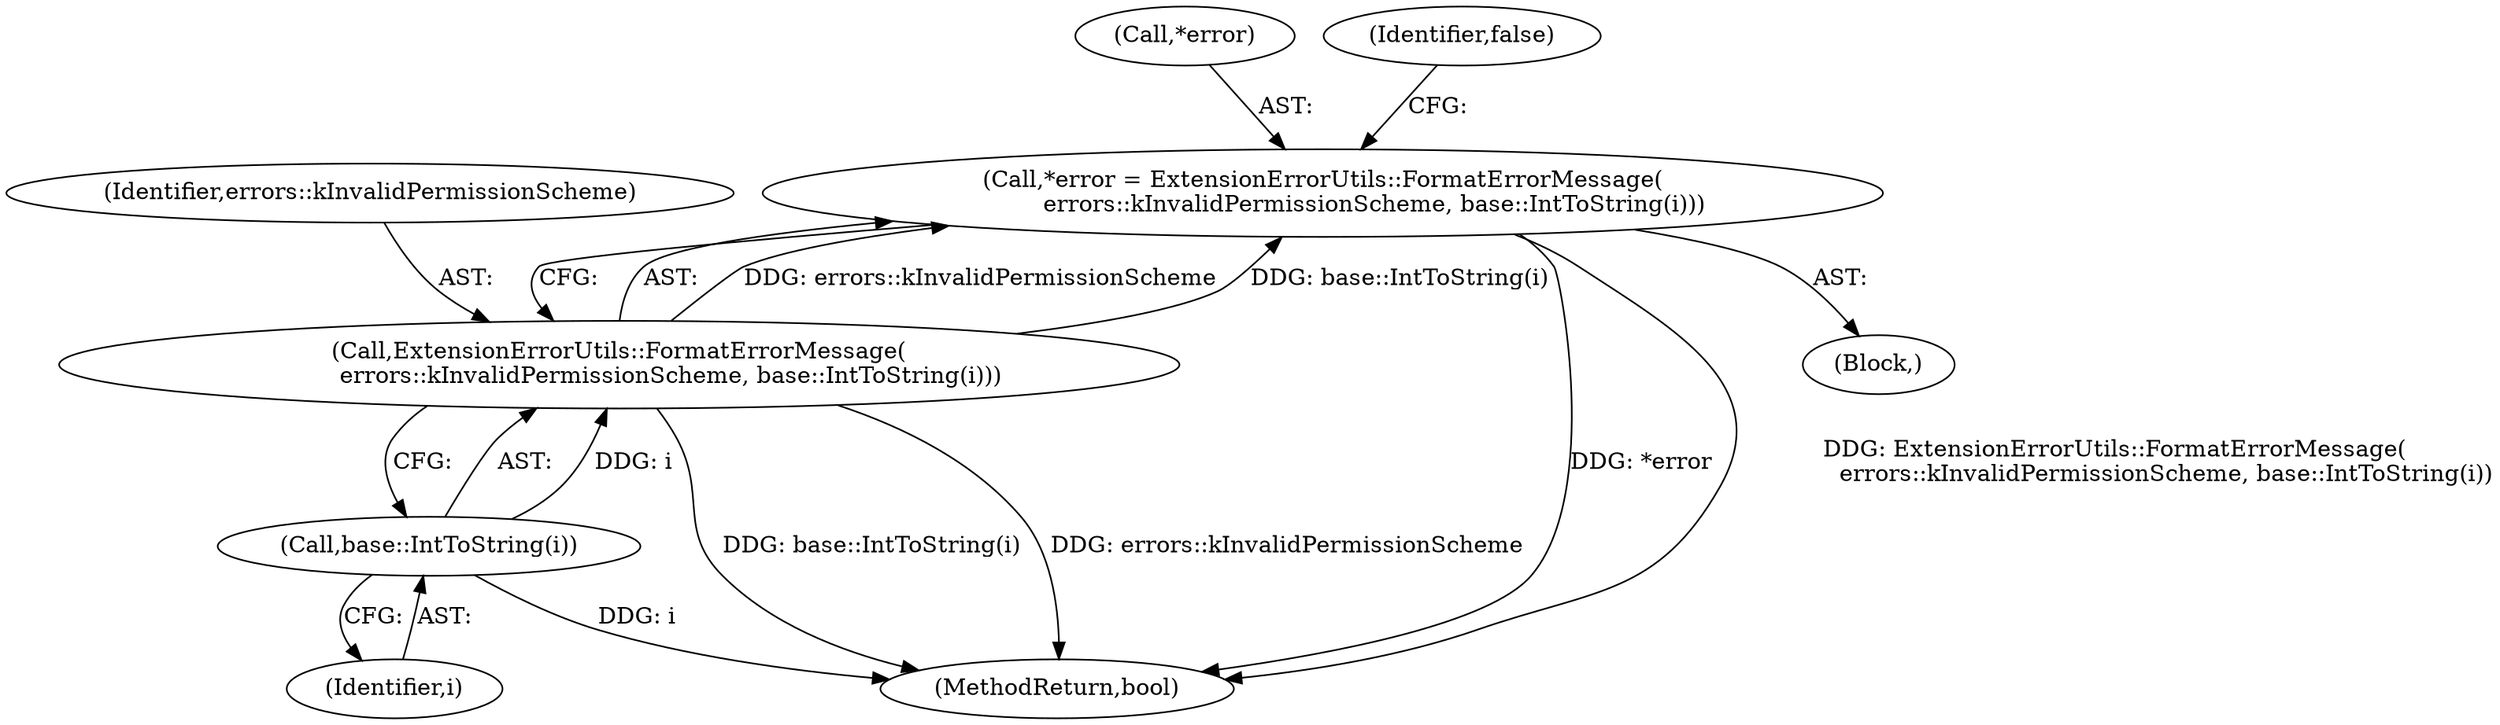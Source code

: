 digraph "0_Chrome_c63f2b7fe4fe2977f858a8e36d5f48db17eff2e7_30@pointer" {
"1001488" [label="(Call,*error = ExtensionErrorUtils::FormatErrorMessage(\n              errors::kInvalidPermissionScheme, base::IntToString(i)))"];
"1001491" [label="(Call,ExtensionErrorUtils::FormatErrorMessage(\n              errors::kInvalidPermissionScheme, base::IntToString(i)))"];
"1001493" [label="(Call,base::IntToString(i))"];
"1001494" [label="(Identifier,i)"];
"1001489" [label="(Call,*error)"];
"1002448" [label="(MethodReturn,bool)"];
"1001496" [label="(Identifier,false)"];
"1001492" [label="(Identifier,errors::kInvalidPermissionScheme)"];
"1001491" [label="(Call,ExtensionErrorUtils::FormatErrorMessage(\n              errors::kInvalidPermissionScheme, base::IntToString(i)))"];
"1001493" [label="(Call,base::IntToString(i))"];
"1001487" [label="(Block,)"];
"1001488" [label="(Call,*error = ExtensionErrorUtils::FormatErrorMessage(\n              errors::kInvalidPermissionScheme, base::IntToString(i)))"];
"1001488" -> "1001487"  [label="AST: "];
"1001488" -> "1001491"  [label="CFG: "];
"1001489" -> "1001488"  [label="AST: "];
"1001491" -> "1001488"  [label="AST: "];
"1001496" -> "1001488"  [label="CFG: "];
"1001488" -> "1002448"  [label="DDG: *error"];
"1001488" -> "1002448"  [label="DDG: ExtensionErrorUtils::FormatErrorMessage(\n              errors::kInvalidPermissionScheme, base::IntToString(i))"];
"1001491" -> "1001488"  [label="DDG: errors::kInvalidPermissionScheme"];
"1001491" -> "1001488"  [label="DDG: base::IntToString(i)"];
"1001491" -> "1001493"  [label="CFG: "];
"1001492" -> "1001491"  [label="AST: "];
"1001493" -> "1001491"  [label="AST: "];
"1001491" -> "1002448"  [label="DDG: base::IntToString(i)"];
"1001491" -> "1002448"  [label="DDG: errors::kInvalidPermissionScheme"];
"1001493" -> "1001491"  [label="DDG: i"];
"1001493" -> "1001494"  [label="CFG: "];
"1001494" -> "1001493"  [label="AST: "];
"1001493" -> "1002448"  [label="DDG: i"];
}
